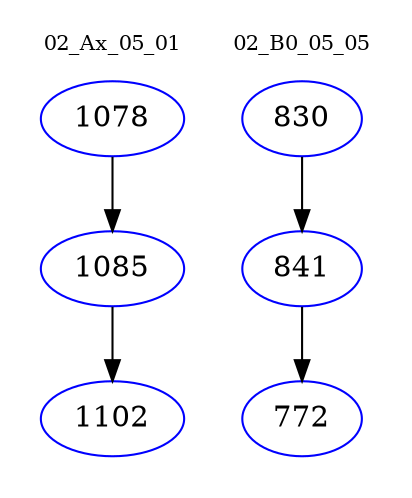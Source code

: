 digraph{
subgraph cluster_0 {
color = white
label = "02_Ax_05_01";
fontsize=10;
T0_1078 [label="1078", color="blue"]
T0_1078 -> T0_1085 [color="black"]
T0_1085 [label="1085", color="blue"]
T0_1085 -> T0_1102 [color="black"]
T0_1102 [label="1102", color="blue"]
}
subgraph cluster_1 {
color = white
label = "02_B0_05_05";
fontsize=10;
T1_830 [label="830", color="blue"]
T1_830 -> T1_841 [color="black"]
T1_841 [label="841", color="blue"]
T1_841 -> T1_772 [color="black"]
T1_772 [label="772", color="blue"]
}
}
